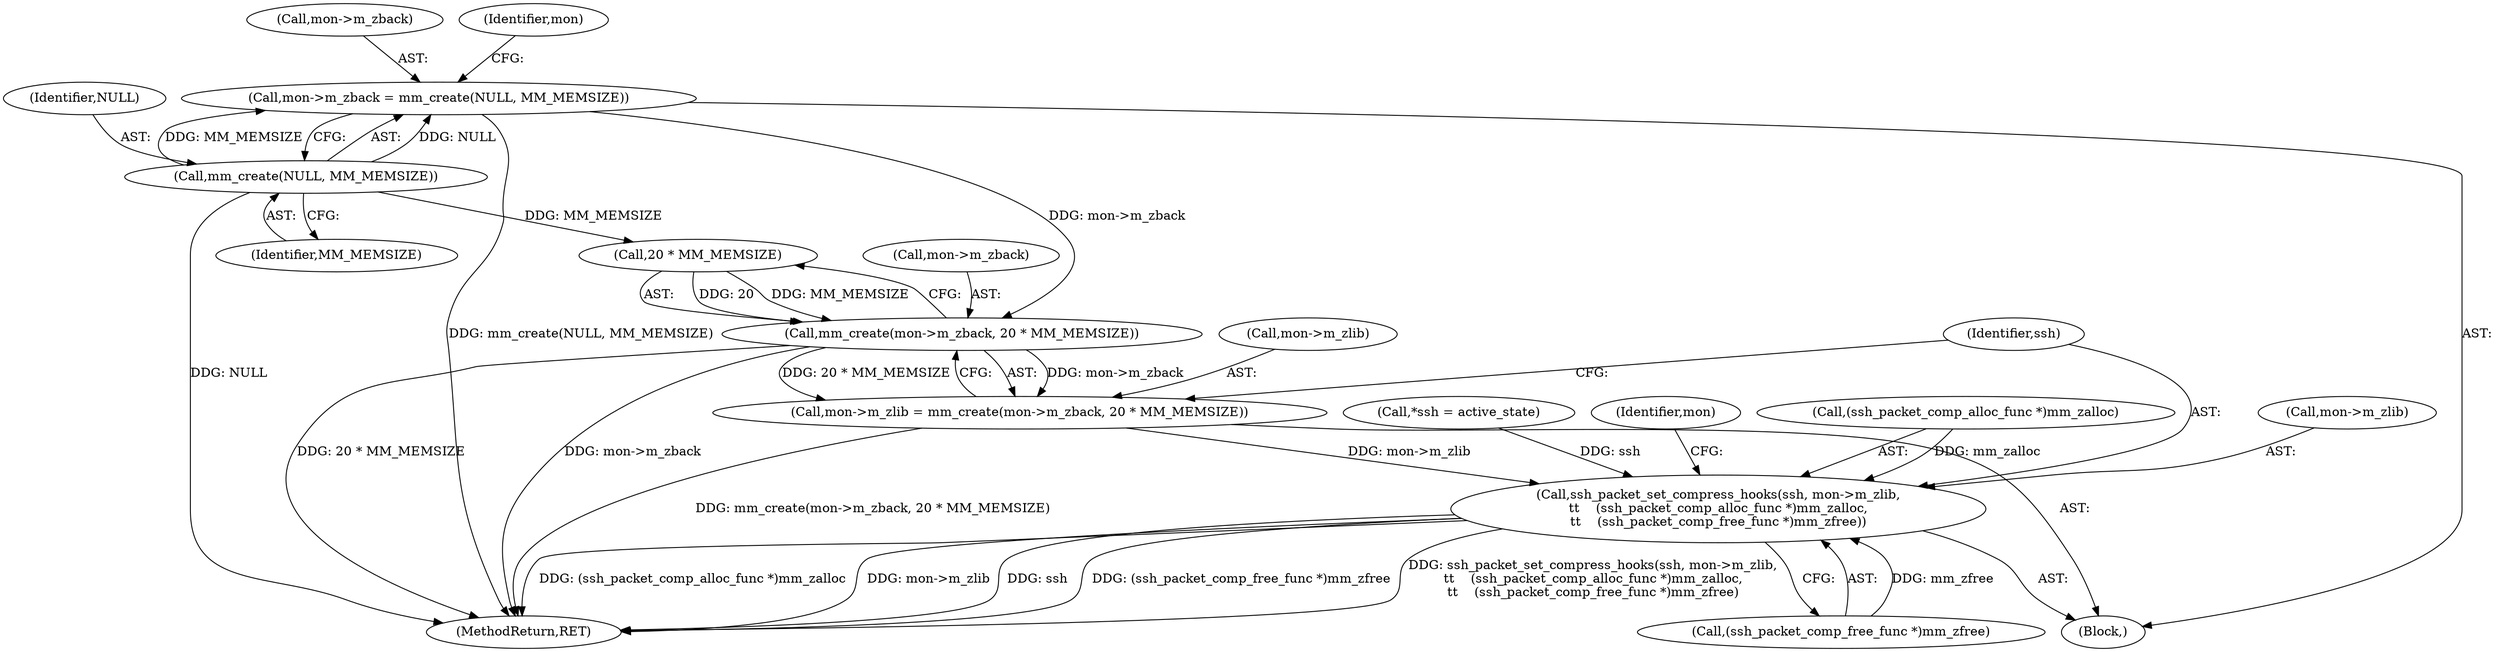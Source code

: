 digraph "0_src_3095060f479b86288e31c79ecbc5131a66bcd2f9_1@API" {
"1000126" [label="(Call,mon->m_zback = mm_create(NULL, MM_MEMSIZE))"];
"1000130" [label="(Call,mm_create(NULL, MM_MEMSIZE))"];
"1000137" [label="(Call,mm_create(mon->m_zback, 20 * MM_MEMSIZE))"];
"1000133" [label="(Call,mon->m_zlib = mm_create(mon->m_zback, 20 * MM_MEMSIZE))"];
"1000144" [label="(Call,ssh_packet_set_compress_hooks(ssh, mon->m_zlib,\n\t\t    (ssh_packet_comp_alloc_func *)mm_zalloc,\n\t\t    (ssh_packet_comp_free_func *)mm_zfree))"];
"1000146" [label="(Call,mon->m_zlib)"];
"1000157" [label="(MethodReturn,RET)"];
"1000133" [label="(Call,mon->m_zlib = mm_create(mon->m_zback, 20 * MM_MEMSIZE))"];
"1000134" [label="(Call,mon->m_zlib)"];
"1000126" [label="(Call,mon->m_zback = mm_create(NULL, MM_MEMSIZE))"];
"1000132" [label="(Identifier,MM_MEMSIZE)"];
"1000131" [label="(Identifier,NULL)"];
"1000125" [label="(Block,)"];
"1000127" [label="(Call,mon->m_zback)"];
"1000141" [label="(Call,20 * MM_MEMSIZE)"];
"1000145" [label="(Identifier,ssh)"];
"1000152" [label="(Call,(ssh_packet_comp_free_func *)mm_zfree)"];
"1000107" [label="(Call,*ssh = active_state)"];
"1000137" [label="(Call,mm_create(mon->m_zback, 20 * MM_MEMSIZE))"];
"1000156" [label="(Identifier,mon)"];
"1000149" [label="(Call,(ssh_packet_comp_alloc_func *)mm_zalloc)"];
"1000138" [label="(Call,mon->m_zback)"];
"1000135" [label="(Identifier,mon)"];
"1000130" [label="(Call,mm_create(NULL, MM_MEMSIZE))"];
"1000144" [label="(Call,ssh_packet_set_compress_hooks(ssh, mon->m_zlib,\n\t\t    (ssh_packet_comp_alloc_func *)mm_zalloc,\n\t\t    (ssh_packet_comp_free_func *)mm_zfree))"];
"1000126" -> "1000125"  [label="AST: "];
"1000126" -> "1000130"  [label="CFG: "];
"1000127" -> "1000126"  [label="AST: "];
"1000130" -> "1000126"  [label="AST: "];
"1000135" -> "1000126"  [label="CFG: "];
"1000126" -> "1000157"  [label="DDG: mm_create(NULL, MM_MEMSIZE)"];
"1000130" -> "1000126"  [label="DDG: NULL"];
"1000130" -> "1000126"  [label="DDG: MM_MEMSIZE"];
"1000126" -> "1000137"  [label="DDG: mon->m_zback"];
"1000130" -> "1000132"  [label="CFG: "];
"1000131" -> "1000130"  [label="AST: "];
"1000132" -> "1000130"  [label="AST: "];
"1000130" -> "1000157"  [label="DDG: NULL"];
"1000130" -> "1000141"  [label="DDG: MM_MEMSIZE"];
"1000137" -> "1000133"  [label="AST: "];
"1000137" -> "1000141"  [label="CFG: "];
"1000138" -> "1000137"  [label="AST: "];
"1000141" -> "1000137"  [label="AST: "];
"1000133" -> "1000137"  [label="CFG: "];
"1000137" -> "1000157"  [label="DDG: 20 * MM_MEMSIZE"];
"1000137" -> "1000157"  [label="DDG: mon->m_zback"];
"1000137" -> "1000133"  [label="DDG: mon->m_zback"];
"1000137" -> "1000133"  [label="DDG: 20 * MM_MEMSIZE"];
"1000141" -> "1000137"  [label="DDG: 20"];
"1000141" -> "1000137"  [label="DDG: MM_MEMSIZE"];
"1000133" -> "1000125"  [label="AST: "];
"1000134" -> "1000133"  [label="AST: "];
"1000145" -> "1000133"  [label="CFG: "];
"1000133" -> "1000157"  [label="DDG: mm_create(mon->m_zback, 20 * MM_MEMSIZE)"];
"1000133" -> "1000144"  [label="DDG: mon->m_zlib"];
"1000144" -> "1000125"  [label="AST: "];
"1000144" -> "1000152"  [label="CFG: "];
"1000145" -> "1000144"  [label="AST: "];
"1000146" -> "1000144"  [label="AST: "];
"1000149" -> "1000144"  [label="AST: "];
"1000152" -> "1000144"  [label="AST: "];
"1000156" -> "1000144"  [label="CFG: "];
"1000144" -> "1000157"  [label="DDG: (ssh_packet_comp_free_func *)mm_zfree"];
"1000144" -> "1000157"  [label="DDG: ssh_packet_set_compress_hooks(ssh, mon->m_zlib,\n\t\t    (ssh_packet_comp_alloc_func *)mm_zalloc,\n\t\t    (ssh_packet_comp_free_func *)mm_zfree)"];
"1000144" -> "1000157"  [label="DDG: (ssh_packet_comp_alloc_func *)mm_zalloc"];
"1000144" -> "1000157"  [label="DDG: mon->m_zlib"];
"1000144" -> "1000157"  [label="DDG: ssh"];
"1000107" -> "1000144"  [label="DDG: ssh"];
"1000149" -> "1000144"  [label="DDG: mm_zalloc"];
"1000152" -> "1000144"  [label="DDG: mm_zfree"];
}
